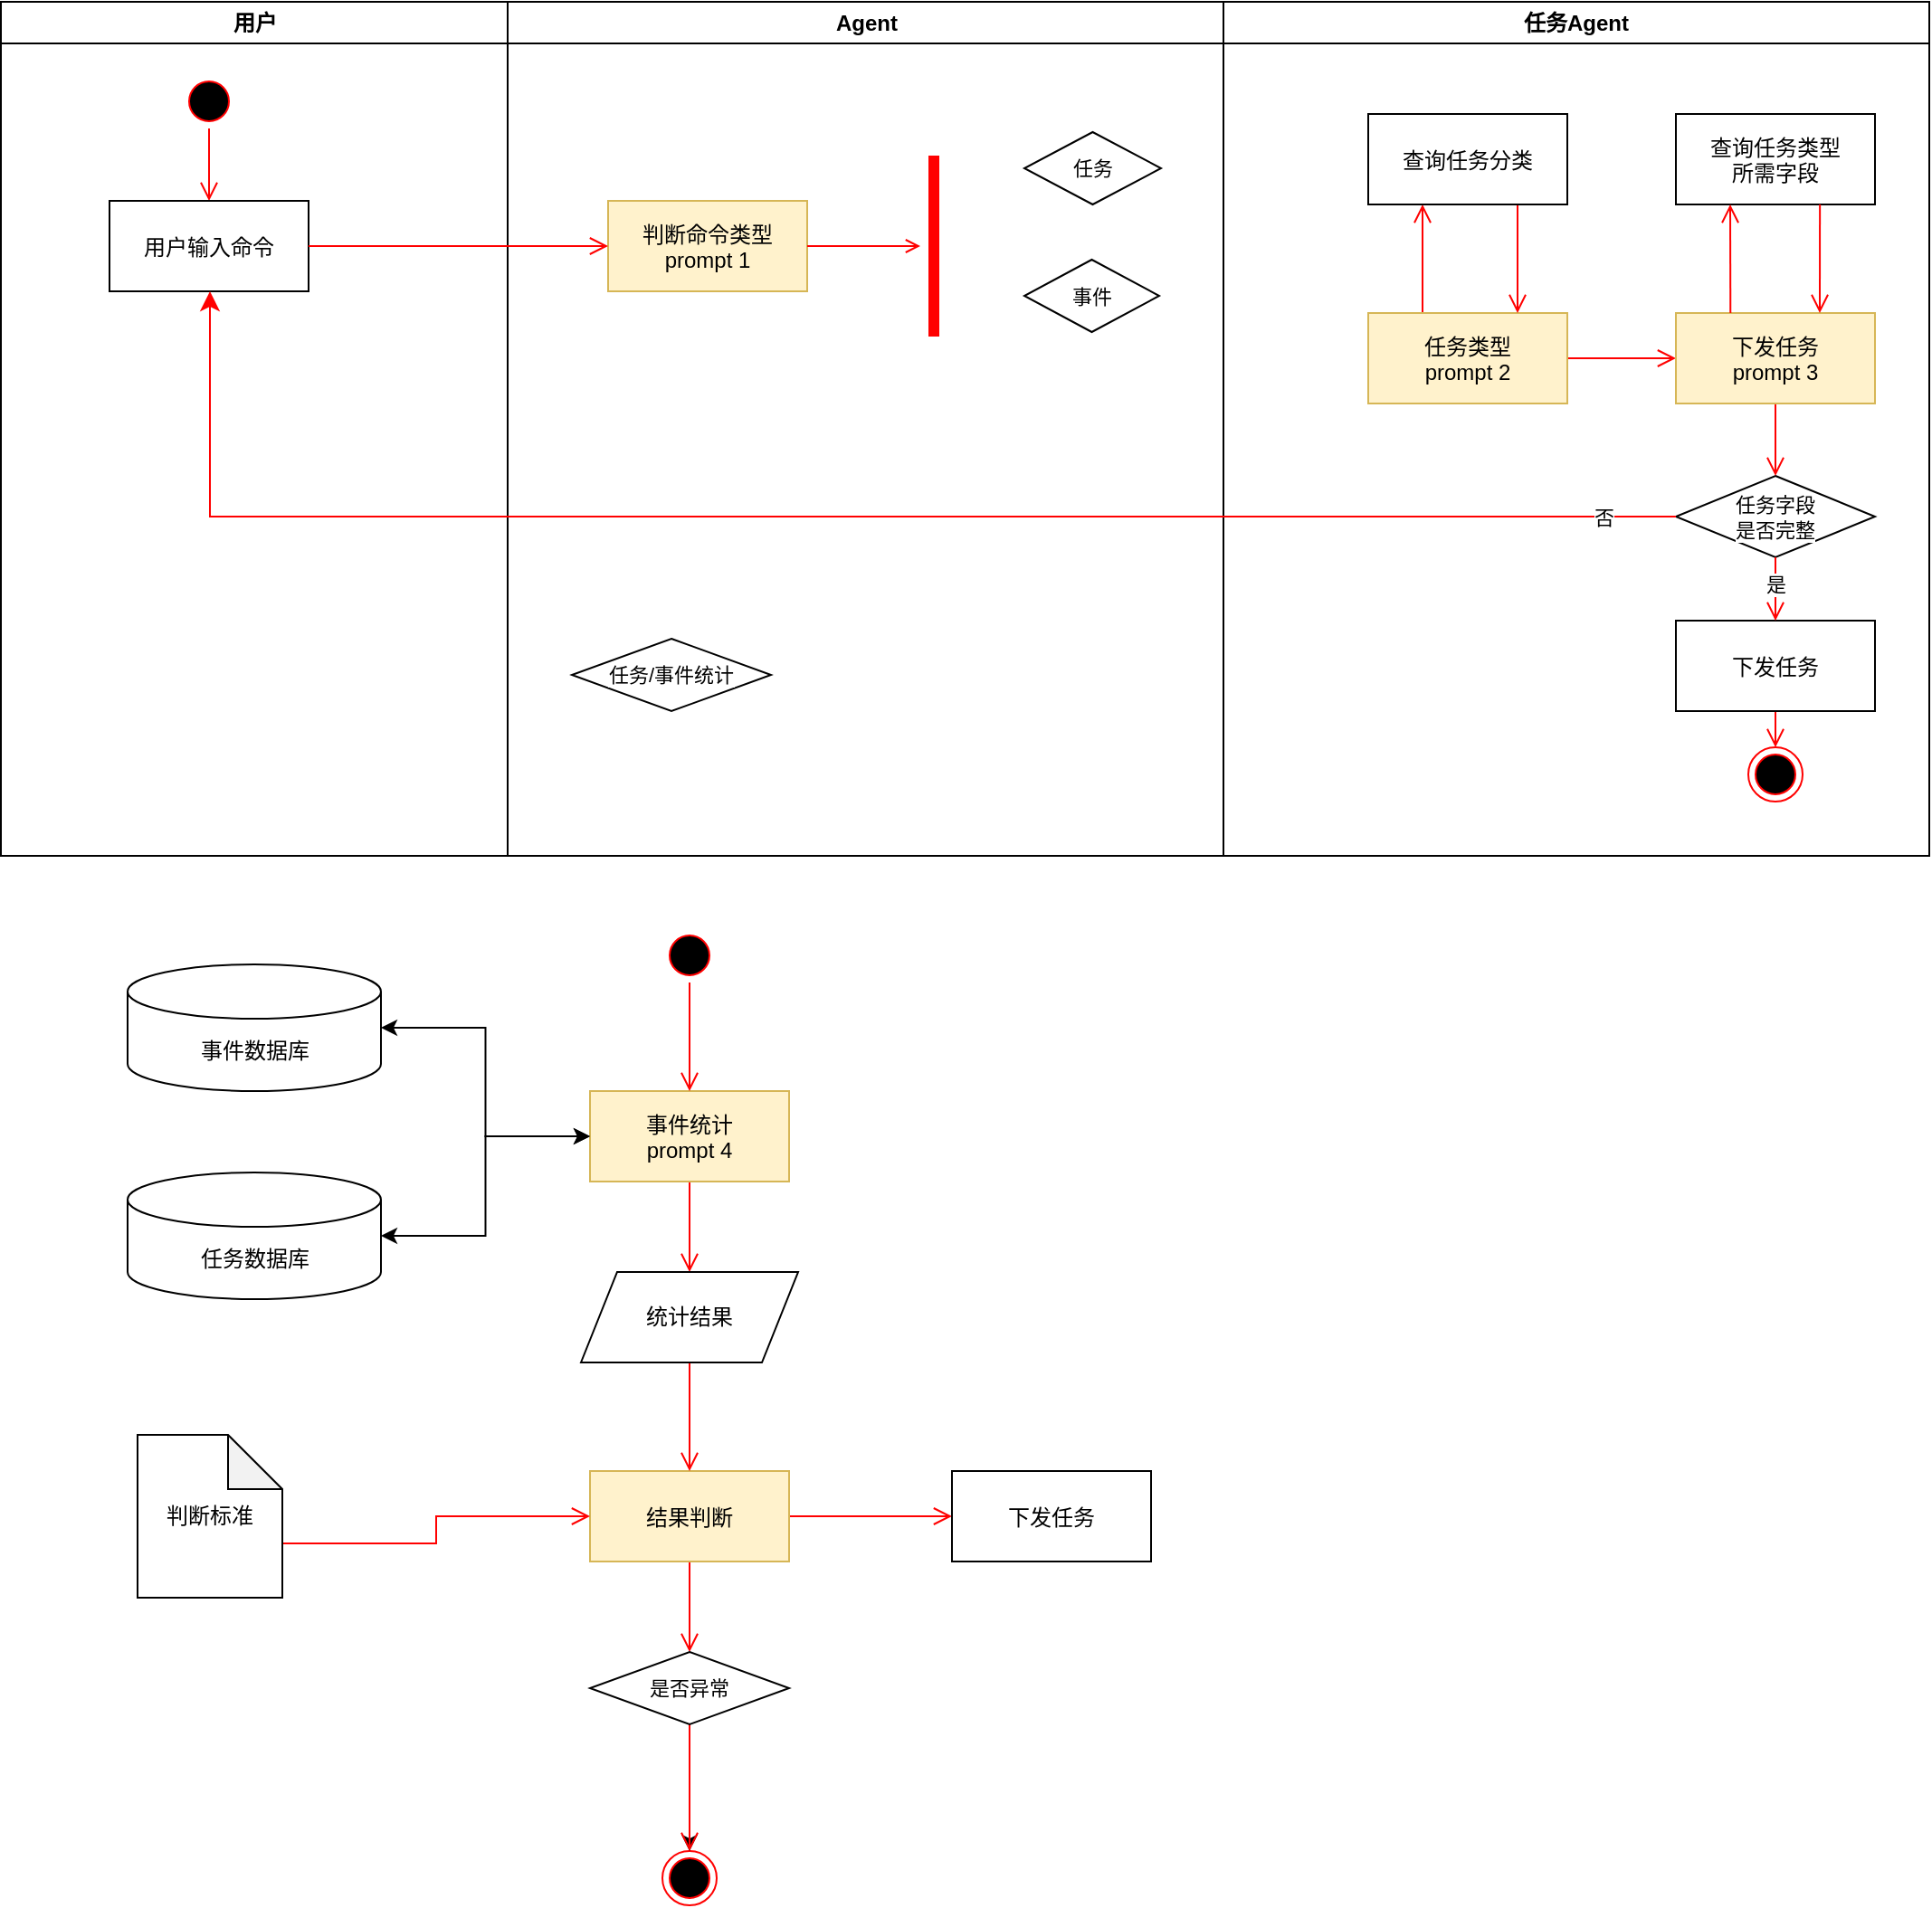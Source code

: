 <mxfile version="23.1.5" type="github">
  <diagram name="Page-1" id="e7e014a7-5840-1c2e-5031-d8a46d1fe8dd">
    <mxGraphModel dx="1434" dy="789" grid="1" gridSize="10" guides="1" tooltips="1" connect="1" arrows="1" fold="1" page="1" pageScale="1" pageWidth="1169" pageHeight="826" background="none" math="0" shadow="0">
      <root>
        <mxCell id="0" />
        <mxCell id="1" parent="0" />
        <mxCell id="2" value="用户" style="swimlane;whiteSpace=wrap" parent="1" vertex="1">
          <mxGeometry x="164.5" y="128" width="280" height="472" as="geometry" />
        </mxCell>
        <mxCell id="5" value="" style="ellipse;shape=startState;fillColor=#000000;strokeColor=#ff0000;" parent="2" vertex="1">
          <mxGeometry x="100" y="40" width="30" height="30" as="geometry" />
        </mxCell>
        <mxCell id="6" value="" style="edgeStyle=elbowEdgeStyle;elbow=horizontal;verticalAlign=bottom;endArrow=open;endSize=8;strokeColor=#FF0000;endFill=1;rounded=0" parent="2" source="5" target="7" edge="1">
          <mxGeometry x="100" y="40" as="geometry">
            <mxPoint x="115" y="110" as="targetPoint" />
          </mxGeometry>
        </mxCell>
        <mxCell id="7" value="用户输入命令" style="" parent="2" vertex="1">
          <mxGeometry x="60" y="110" width="110" height="50" as="geometry" />
        </mxCell>
        <mxCell id="3" value="Agent" style="swimlane;whiteSpace=wrap" parent="1" vertex="1">
          <mxGeometry x="444.5" y="128" width="395.5" height="472" as="geometry">
            <mxRectangle x="444.5" y="128" width="90" height="30" as="alternateBounds" />
          </mxGeometry>
        </mxCell>
        <mxCell id="15" value="判断命令类型&#xa;prompt 1" style="fillColor=#fff2cc;strokeColor=#d6b656;" parent="3" vertex="1">
          <mxGeometry x="55.5" y="110" width="110" height="50" as="geometry" />
        </mxCell>
        <mxCell id="17" value="" style="endArrow=open;strokeColor=#FF0000;endFill=1;rounded=0" parent="3" source="15" target="25" edge="1">
          <mxGeometry relative="1" as="geometry">
            <mxPoint x="75" y="220" as="targetPoint" />
          </mxGeometry>
        </mxCell>
        <mxCell id="25" value="" style="shape=line;strokeWidth=6;strokeColor=#ff0000;rotation=90;" parent="3" vertex="1">
          <mxGeometry x="185.5" y="127.5" width="100" height="15" as="geometry" />
        </mxCell>
        <mxCell id="tW41cjAI2kDG5QVRajdH-48" value="任务" style="rhombus;whiteSpace=wrap;html=1;fontFamily=Helvetica;fontSize=11;fontColor=default;labelBackgroundColor=default;" parent="3" vertex="1">
          <mxGeometry x="285.5" y="72" width="75.5" height="40" as="geometry" />
        </mxCell>
        <mxCell id="tW41cjAI2kDG5QVRajdH-49" value="事件" style="rhombus;whiteSpace=wrap;html=1;fontFamily=Helvetica;fontSize=11;fontColor=default;labelBackgroundColor=default;" parent="3" vertex="1">
          <mxGeometry x="285.5" y="142.5" width="74.5" height="40" as="geometry" />
        </mxCell>
        <mxCell id="uS6XUm04iqKsiEQgvKoJ-38" value="任务/事件统计" style="rhombus;whiteSpace=wrap;html=1;fontFamily=Helvetica;fontSize=11;fontColor=default;labelBackgroundColor=default;" vertex="1" parent="3">
          <mxGeometry x="35.5" y="352" width="110" height="40" as="geometry" />
        </mxCell>
        <mxCell id="4" value="任务Agent" style="swimlane;whiteSpace=wrap" parent="1" vertex="1">
          <mxGeometry x="840" y="128" width="390" height="472" as="geometry" />
        </mxCell>
        <mxCell id="38" value="" style="ellipse;shape=endState;fillColor=#000000;strokeColor=#ff0000" parent="4" vertex="1">
          <mxGeometry x="290" y="412" width="30" height="30" as="geometry" />
        </mxCell>
        <mxCell id="tW41cjAI2kDG5QVRajdH-55" style="edgeStyle=elbowEdgeStyle;rounded=0;orthogonalLoop=1;jettySize=auto;elbow=horizontal;html=1;exitX=0.5;exitY=0;exitDx=0;exitDy=0;entryX=0.5;entryY=1;entryDx=0;entryDy=0;strokeColor=#FF0000;align=center;verticalAlign=bottom;fontFamily=Helvetica;fontSize=11;fontColor=default;labelBackgroundColor=default;endArrow=open;endFill=1;endSize=8;" parent="4" edge="1">
          <mxGeometry relative="1" as="geometry">
            <mxPoint x="110" y="172" as="sourcePoint" />
            <mxPoint x="110" y="112" as="targetPoint" />
          </mxGeometry>
        </mxCell>
        <mxCell id="tW41cjAI2kDG5QVRajdH-76" style="edgeStyle=elbowEdgeStyle;rounded=0;orthogonalLoop=1;jettySize=auto;elbow=horizontal;html=1;exitX=1;exitY=0.5;exitDx=0;exitDy=0;strokeColor=#FF0000;align=center;verticalAlign=bottom;fontFamily=Helvetica;fontSize=11;fontColor=default;labelBackgroundColor=default;endArrow=open;endFill=1;endSize=8;" parent="4" source="18" target="tW41cjAI2kDG5QVRajdH-71" edge="1">
          <mxGeometry relative="1" as="geometry" />
        </mxCell>
        <mxCell id="18" value="任务类型&#xa;prompt 2" style="fillColor=#fff2cc;strokeColor=#d6b656;" parent="4" vertex="1">
          <mxGeometry x="80" y="172" width="110" height="50" as="geometry" />
        </mxCell>
        <mxCell id="tW41cjAI2kDG5QVRajdH-56" style="edgeStyle=elbowEdgeStyle;rounded=0;orthogonalLoop=1;jettySize=auto;elbow=horizontal;html=1;exitX=0.75;exitY=1;exitDx=0;exitDy=0;entryX=0.75;entryY=0;entryDx=0;entryDy=0;strokeColor=#FF0000;align=center;verticalAlign=bottom;fontFamily=Helvetica;fontSize=11;fontColor=default;labelBackgroundColor=default;endArrow=open;endFill=1;endSize=8;" parent="4" source="tW41cjAI2kDG5QVRajdH-51" target="18" edge="1">
          <mxGeometry relative="1" as="geometry" />
        </mxCell>
        <mxCell id="tW41cjAI2kDG5QVRajdH-51" value="查询任务分类" style="" parent="4" vertex="1">
          <mxGeometry x="80" y="62" width="110" height="50" as="geometry" />
        </mxCell>
        <mxCell id="tW41cjAI2kDG5QVRajdH-78" style="edgeStyle=elbowEdgeStyle;rounded=0;orthogonalLoop=1;jettySize=auto;elbow=horizontal;html=1;exitX=0.5;exitY=1;exitDx=0;exitDy=0;entryX=0.5;entryY=0;entryDx=0;entryDy=0;strokeColor=#FF0000;align=center;verticalAlign=bottom;fontFamily=Helvetica;fontSize=11;fontColor=default;labelBackgroundColor=default;endArrow=open;endFill=1;endSize=8;" parent="4" source="tW41cjAI2kDG5QVRajdH-41" target="38" edge="1">
          <mxGeometry relative="1" as="geometry" />
        </mxCell>
        <mxCell id="tW41cjAI2kDG5QVRajdH-57" value="任务字段&lt;br&gt;是否完整" style="rhombus;whiteSpace=wrap;html=1;fontFamily=Helvetica;fontSize=11;fontColor=default;labelBackgroundColor=default;" parent="4" vertex="1">
          <mxGeometry x="250" y="262" width="110" height="45" as="geometry" />
        </mxCell>
        <mxCell id="tW41cjAI2kDG5QVRajdH-77" style="edgeStyle=elbowEdgeStyle;rounded=0;orthogonalLoop=1;jettySize=auto;elbow=horizontal;html=1;exitX=0.5;exitY=1;exitDx=0;exitDy=0;entryX=0.5;entryY=0;entryDx=0;entryDy=0;strokeColor=#FF0000;align=center;verticalAlign=bottom;fontFamily=Helvetica;fontSize=11;fontColor=default;labelBackgroundColor=default;endArrow=open;endFill=1;endSize=8;" parent="4" source="tW41cjAI2kDG5QVRajdH-71" target="tW41cjAI2kDG5QVRajdH-57" edge="1">
          <mxGeometry relative="1" as="geometry" />
        </mxCell>
        <mxCell id="tW41cjAI2kDG5QVRajdH-71" value="下发任务&#xa;prompt 3" style="fillColor=#fff2cc;strokeColor=#d6b656;" parent="4" vertex="1">
          <mxGeometry x="250" y="172" width="110" height="50" as="geometry" />
        </mxCell>
        <mxCell id="tW41cjAI2kDG5QVRajdH-72" value="查询任务类型&#xa;所需字段" style="" parent="4" vertex="1">
          <mxGeometry x="250" y="62" width="110" height="50" as="geometry" />
        </mxCell>
        <mxCell id="tW41cjAI2kDG5QVRajdH-73" style="edgeStyle=elbowEdgeStyle;rounded=0;orthogonalLoop=1;jettySize=auto;elbow=horizontal;html=1;exitX=0.5;exitY=0;exitDx=0;exitDy=0;entryX=0.5;entryY=1;entryDx=0;entryDy=0;strokeColor=#FF0000;align=center;verticalAlign=bottom;fontFamily=Helvetica;fontSize=11;fontColor=default;labelBackgroundColor=default;endArrow=open;endFill=1;endSize=8;" parent="4" edge="1">
          <mxGeometry relative="1" as="geometry">
            <mxPoint x="280.15" y="172" as="sourcePoint" />
            <mxPoint x="280.15" y="112" as="targetPoint" />
          </mxGeometry>
        </mxCell>
        <mxCell id="tW41cjAI2kDG5QVRajdH-74" style="edgeStyle=elbowEdgeStyle;rounded=0;orthogonalLoop=1;jettySize=auto;elbow=horizontal;html=1;exitX=0.75;exitY=1;exitDx=0;exitDy=0;entryX=0.75;entryY=0;entryDx=0;entryDy=0;strokeColor=#FF0000;align=center;verticalAlign=bottom;fontFamily=Helvetica;fontSize=11;fontColor=default;labelBackgroundColor=default;endArrow=open;endFill=1;endSize=8;" parent="4" edge="1">
          <mxGeometry relative="1" as="geometry">
            <mxPoint x="329.56" y="112" as="sourcePoint" />
            <mxPoint x="329.56" y="172" as="targetPoint" />
          </mxGeometry>
        </mxCell>
        <mxCell id="tW41cjAI2kDG5QVRajdH-41" value="下发任务" style="" parent="4" vertex="1">
          <mxGeometry x="250" y="342" width="110" height="50" as="geometry" />
        </mxCell>
        <mxCell id="tW41cjAI2kDG5QVRajdH-79" value="" style="edgeStyle=elbowEdgeStyle;rounded=0;orthogonalLoop=1;jettySize=auto;elbow=horizontal;html=1;exitX=0.5;exitY=1;exitDx=0;exitDy=0;entryX=0.5;entryY=0;entryDx=0;entryDy=0;strokeColor=#FF0000;align=center;verticalAlign=bottom;fontFamily=Helvetica;fontSize=11;fontColor=default;labelBackgroundColor=default;endArrow=open;endFill=1;endSize=8;" parent="4" source="tW41cjAI2kDG5QVRajdH-57" target="tW41cjAI2kDG5QVRajdH-41" edge="1">
          <mxGeometry relative="1" as="geometry">
            <mxPoint x="1145" y="435" as="sourcePoint" />
            <mxPoint x="1145" y="520" as="targetPoint" />
          </mxGeometry>
        </mxCell>
        <mxCell id="tW41cjAI2kDG5QVRajdH-83" value="是" style="edgeLabel;html=1;align=center;verticalAlign=middle;resizable=0;points=[];fontFamily=Helvetica;fontSize=11;fontColor=default;labelBackgroundColor=default;" parent="tW41cjAI2kDG5QVRajdH-79" vertex="1" connectable="0">
          <mxGeometry x="-0.385" relative="1" as="geometry">
            <mxPoint y="4" as="offset" />
          </mxGeometry>
        </mxCell>
        <mxCell id="tW41cjAI2kDG5QVRajdH-42" value="" style="ellipse;shape=endState;fillColor=#000000;strokeColor=#ff0000" parent="1" vertex="1">
          <mxGeometry x="530" y="1150" width="30" height="30" as="geometry" />
        </mxCell>
        <mxCell id="tW41cjAI2kDG5QVRajdH-46" style="edgeStyle=elbowEdgeStyle;rounded=0;orthogonalLoop=1;jettySize=auto;html=1;exitX=1;exitY=0.5;exitDx=0;exitDy=0;entryX=0;entryY=0.5;entryDx=0;entryDy=0;strokeColor=#FF0000;align=center;verticalAlign=bottom;fontFamily=Helvetica;fontSize=11;fontColor=default;labelBackgroundColor=default;elbow=horizontal;endArrow=open;endFill=1;endSize=8;" parent="1" source="7" target="15" edge="1">
          <mxGeometry relative="1" as="geometry" />
        </mxCell>
        <mxCell id="tW41cjAI2kDG5QVRajdH-81" value="" style="endArrow=classic;html=1;rounded=0;strokeColor=#FF0000;align=center;verticalAlign=bottom;fontFamily=Helvetica;fontSize=11;fontColor=default;labelBackgroundColor=default;edgeStyle=elbowEdgeStyle;elbow=horizontal;endSize=8;exitX=0;exitY=0.5;exitDx=0;exitDy=0;entryX=0.5;entryY=1;entryDx=0;entryDy=0;" parent="1" source="tW41cjAI2kDG5QVRajdH-57" target="7" edge="1">
          <mxGeometry width="50" height="50" relative="1" as="geometry">
            <mxPoint x="700" y="460" as="sourcePoint" />
            <mxPoint x="750" y="410" as="targetPoint" />
            <Array as="points">
              <mxPoint x="280" y="400" />
            </Array>
          </mxGeometry>
        </mxCell>
        <mxCell id="tW41cjAI2kDG5QVRajdH-82" value="否" style="edgeLabel;html=1;align=center;verticalAlign=middle;resizable=0;points=[];fontFamily=Helvetica;fontSize=11;fontColor=default;labelBackgroundColor=default;" parent="tW41cjAI2kDG5QVRajdH-81" vertex="1" connectable="0">
          <mxGeometry x="-0.886" y="2" relative="1" as="geometry">
            <mxPoint x="13" y="-2" as="offset" />
          </mxGeometry>
        </mxCell>
        <mxCell id="uS6XUm04iqKsiEQgvKoJ-53" style="edgeStyle=orthogonalEdgeStyle;rounded=0;orthogonalLoop=1;jettySize=auto;html=1;exitX=0.5;exitY=1;exitDx=0;exitDy=0;entryX=0.5;entryY=0;entryDx=0;entryDy=0;strokeColor=#FF0000;align=center;verticalAlign=bottom;fontFamily=Helvetica;fontSize=11;fontColor=default;labelBackgroundColor=default;elbow=horizontal;endArrow=open;endFill=1;endSize=8;" edge="1" parent="1" source="uS6XUm04iqKsiEQgvKoJ-39" target="uS6XUm04iqKsiEQgvKoJ-48">
          <mxGeometry relative="1" as="geometry" />
        </mxCell>
        <mxCell id="uS6XUm04iqKsiEQgvKoJ-39" value="事件统计&#xa;prompt 4" style="fillColor=#fff2cc;strokeColor=#d6b656;" vertex="1" parent="1">
          <mxGeometry x="490" y="730" width="110" height="50" as="geometry" />
        </mxCell>
        <mxCell id="uS6XUm04iqKsiEQgvKoJ-41" value="事件数据库" style="shape=cylinder3;whiteSpace=wrap;html=1;boundedLbl=1;backgroundOutline=1;size=15;" vertex="1" parent="1">
          <mxGeometry x="234.5" y="660" width="140" height="70" as="geometry" />
        </mxCell>
        <mxCell id="uS6XUm04iqKsiEQgvKoJ-44" style="edgeStyle=orthogonalEdgeStyle;rounded=0;orthogonalLoop=1;jettySize=auto;html=1;exitX=1;exitY=0.5;exitDx=0;exitDy=0;exitPerimeter=0;entryX=0;entryY=0.5;entryDx=0;entryDy=0;startArrow=classic;startFill=1;" edge="1" parent="1" source="uS6XUm04iqKsiEQgvKoJ-42" target="uS6XUm04iqKsiEQgvKoJ-39">
          <mxGeometry relative="1" as="geometry" />
        </mxCell>
        <mxCell id="uS6XUm04iqKsiEQgvKoJ-42" value="任务数据库" style="shape=cylinder3;whiteSpace=wrap;html=1;boundedLbl=1;backgroundOutline=1;size=15;" vertex="1" parent="1">
          <mxGeometry x="234.5" y="775" width="140" height="70" as="geometry" />
        </mxCell>
        <mxCell id="uS6XUm04iqKsiEQgvKoJ-43" style="edgeStyle=orthogonalEdgeStyle;rounded=0;orthogonalLoop=1;jettySize=auto;html=1;exitX=0;exitY=0.5;exitDx=0;exitDy=0;entryX=1;entryY=0.5;entryDx=0;entryDy=0;entryPerimeter=0;startArrow=classic;startFill=1;" edge="1" parent="1" source="uS6XUm04iqKsiEQgvKoJ-39" target="uS6XUm04iqKsiEQgvKoJ-41">
          <mxGeometry relative="1" as="geometry" />
        </mxCell>
        <mxCell id="uS6XUm04iqKsiEQgvKoJ-55" style="edgeStyle=orthogonalEdgeStyle;rounded=0;orthogonalLoop=1;jettySize=auto;html=1;exitX=0.5;exitY=1;exitDx=0;exitDy=0;entryX=0.5;entryY=0;entryDx=0;entryDy=0;strokeColor=#FF0000;align=center;verticalAlign=bottom;fontFamily=Helvetica;fontSize=11;fontColor=default;labelBackgroundColor=default;elbow=horizontal;endArrow=open;endFill=1;endSize=8;" edge="1" parent="1" source="uS6XUm04iqKsiEQgvKoJ-45" target="uS6XUm04iqKsiEQgvKoJ-46">
          <mxGeometry relative="1" as="geometry" />
        </mxCell>
        <mxCell id="uS6XUm04iqKsiEQgvKoJ-59" style="edgeStyle=orthogonalEdgeStyle;rounded=0;orthogonalLoop=1;jettySize=auto;html=1;exitX=1;exitY=0.5;exitDx=0;exitDy=0;strokeColor=#FF0000;align=center;verticalAlign=bottom;fontFamily=Helvetica;fontSize=11;fontColor=default;labelBackgroundColor=default;elbow=horizontal;endArrow=open;endFill=1;endSize=8;" edge="1" parent="1" source="uS6XUm04iqKsiEQgvKoJ-45" target="uS6XUm04iqKsiEQgvKoJ-51">
          <mxGeometry relative="1" as="geometry" />
        </mxCell>
        <mxCell id="uS6XUm04iqKsiEQgvKoJ-45" value="结果判断" style="fillColor=#fff2cc;strokeColor=#d6b656;" vertex="1" parent="1">
          <mxGeometry x="490" y="940" width="110" height="50" as="geometry" />
        </mxCell>
        <mxCell id="uS6XUm04iqKsiEQgvKoJ-56" style="edgeStyle=orthogonalEdgeStyle;rounded=0;orthogonalLoop=1;jettySize=auto;html=1;exitX=0.5;exitY=1;exitDx=0;exitDy=0;entryX=0.5;entryY=0;entryDx=0;entryDy=0;" edge="1" parent="1" source="uS6XUm04iqKsiEQgvKoJ-46" target="tW41cjAI2kDG5QVRajdH-42">
          <mxGeometry relative="1" as="geometry" />
        </mxCell>
        <mxCell id="uS6XUm04iqKsiEQgvKoJ-57" value="" style="edgeStyle=orthogonalEdgeStyle;rounded=0;orthogonalLoop=1;jettySize=auto;html=1;strokeColor=#FF0000;align=center;verticalAlign=bottom;fontFamily=Helvetica;fontSize=11;fontColor=default;labelBackgroundColor=default;elbow=horizontal;endArrow=open;endFill=1;endSize=8;" edge="1" parent="1" source="uS6XUm04iqKsiEQgvKoJ-46" target="tW41cjAI2kDG5QVRajdH-42">
          <mxGeometry relative="1" as="geometry" />
        </mxCell>
        <mxCell id="uS6XUm04iqKsiEQgvKoJ-46" value="是否异常" style="rhombus;whiteSpace=wrap;html=1;fontFamily=Helvetica;fontSize=11;fontColor=default;labelBackgroundColor=default;" vertex="1" parent="1">
          <mxGeometry x="490" y="1040" width="110" height="40" as="geometry" />
        </mxCell>
        <mxCell id="uS6XUm04iqKsiEQgvKoJ-54" style="edgeStyle=orthogonalEdgeStyle;rounded=0;orthogonalLoop=1;jettySize=auto;html=1;exitX=0.5;exitY=1;exitDx=0;exitDy=0;strokeColor=#FF0000;align=center;verticalAlign=bottom;fontFamily=Helvetica;fontSize=11;fontColor=default;labelBackgroundColor=default;elbow=horizontal;endArrow=open;endFill=1;endSize=8;" edge="1" parent="1" source="uS6XUm04iqKsiEQgvKoJ-48" target="uS6XUm04iqKsiEQgvKoJ-45">
          <mxGeometry relative="1" as="geometry" />
        </mxCell>
        <mxCell id="uS6XUm04iqKsiEQgvKoJ-48" value="统计结果" style="shape=parallelogram;perimeter=parallelogramPerimeter;whiteSpace=wrap;html=1;fixedSize=1;" vertex="1" parent="1">
          <mxGeometry x="485" y="830" width="120" height="50" as="geometry" />
        </mxCell>
        <mxCell id="uS6XUm04iqKsiEQgvKoJ-58" style="edgeStyle=orthogonalEdgeStyle;rounded=0;orthogonalLoop=1;jettySize=auto;html=1;exitX=0;exitY=0;exitDx=80;exitDy=60;exitPerimeter=0;strokeColor=#FF0000;align=center;verticalAlign=bottom;fontFamily=Helvetica;fontSize=11;fontColor=default;labelBackgroundColor=default;elbow=horizontal;endArrow=open;endFill=1;endSize=8;" edge="1" parent="1" source="uS6XUm04iqKsiEQgvKoJ-49" target="uS6XUm04iqKsiEQgvKoJ-45">
          <mxGeometry relative="1" as="geometry" />
        </mxCell>
        <mxCell id="uS6XUm04iqKsiEQgvKoJ-49" value="判断标准" style="shape=note;whiteSpace=wrap;html=1;backgroundOutline=1;darkOpacity=0.05;" vertex="1" parent="1">
          <mxGeometry x="240" y="920" width="80" height="90" as="geometry" />
        </mxCell>
        <mxCell id="uS6XUm04iqKsiEQgvKoJ-52" style="edgeStyle=orthogonalEdgeStyle;rounded=0;orthogonalLoop=1;jettySize=auto;html=1;exitX=0.5;exitY=1;exitDx=0;exitDy=0;strokeColor=#FF0000;align=center;verticalAlign=bottom;fontFamily=Helvetica;fontSize=11;fontColor=default;labelBackgroundColor=default;elbow=horizontal;endArrow=open;endFill=1;endSize=8;" edge="1" parent="1" source="uS6XUm04iqKsiEQgvKoJ-50" target="uS6XUm04iqKsiEQgvKoJ-39">
          <mxGeometry relative="1" as="geometry" />
        </mxCell>
        <mxCell id="uS6XUm04iqKsiEQgvKoJ-50" value="" style="ellipse;shape=startState;fillColor=#000000;strokeColor=#ff0000;" vertex="1" parent="1">
          <mxGeometry x="530" y="640" width="30" height="30" as="geometry" />
        </mxCell>
        <mxCell id="uS6XUm04iqKsiEQgvKoJ-51" value="下发任务" style="" vertex="1" parent="1">
          <mxGeometry x="690" y="940" width="110" height="50" as="geometry" />
        </mxCell>
      </root>
    </mxGraphModel>
  </diagram>
</mxfile>
